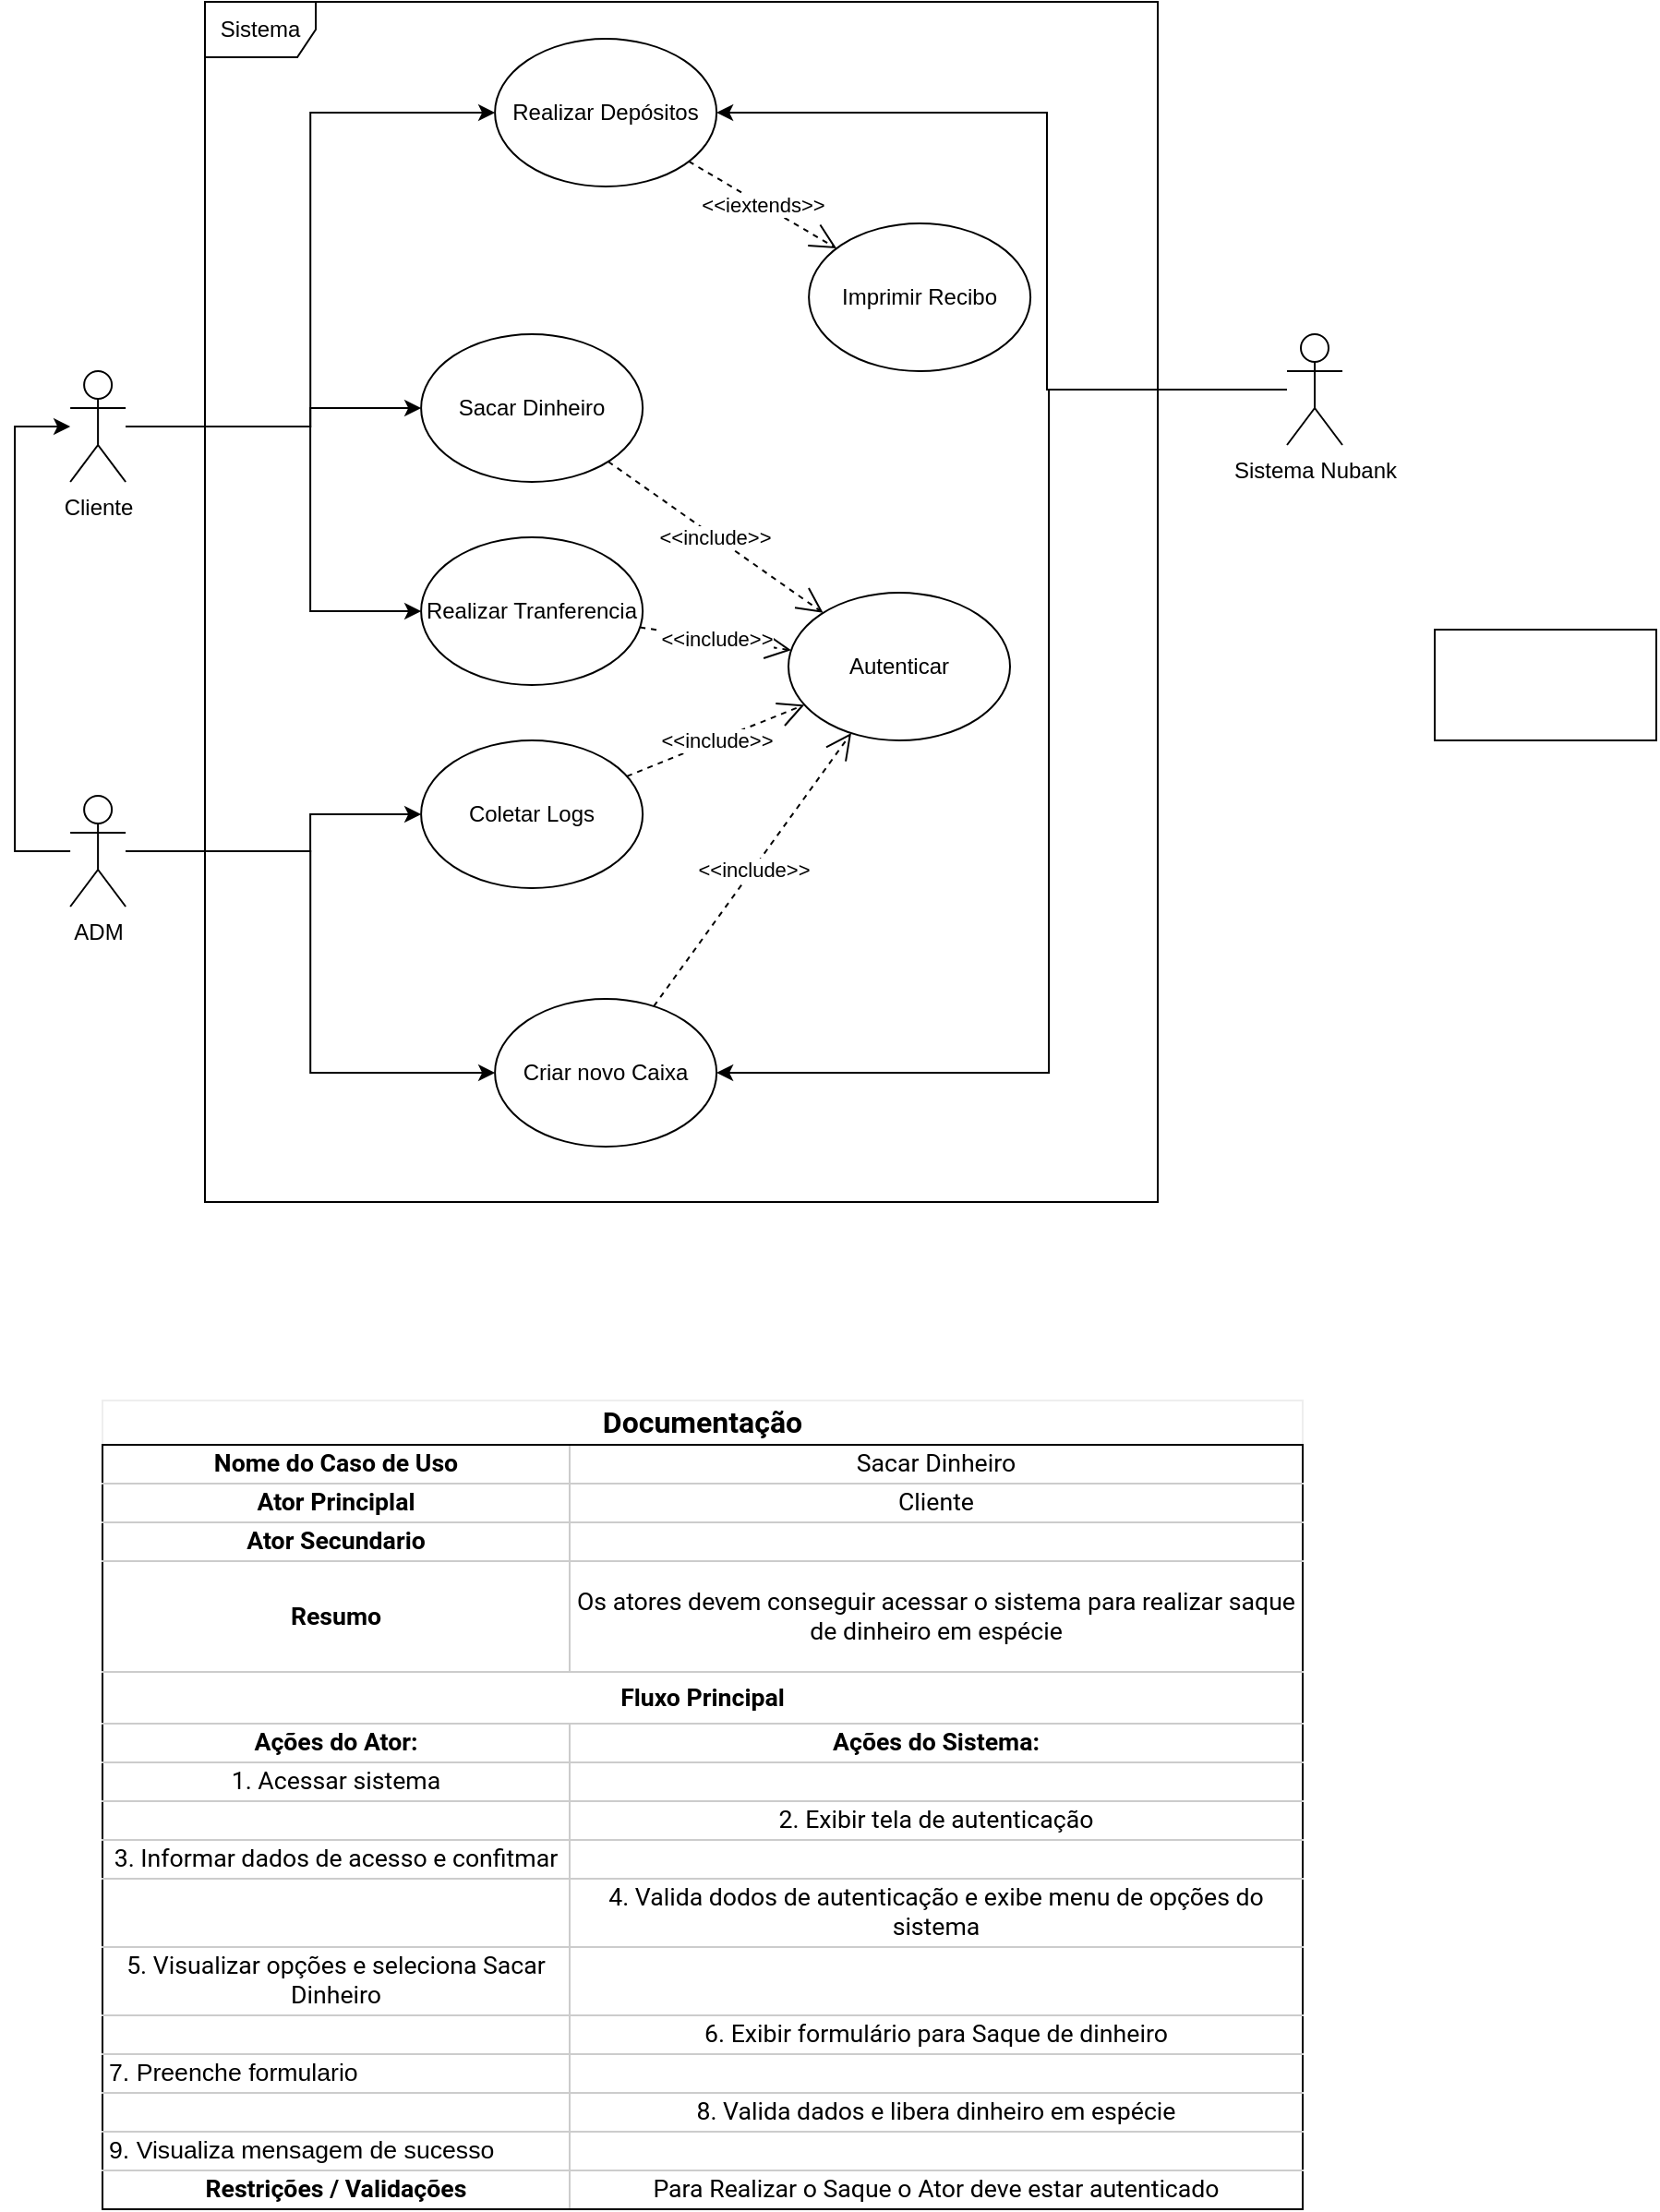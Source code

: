 <mxfile version="14.6.13" type="device"><diagram id="9dnmErnRcMxuacubNiG1" name="Página-1"><mxGraphModel dx="981" dy="567" grid="1" gridSize="10" guides="1" tooltips="1" connect="1" arrows="1" fold="1" page="1" pageScale="1" pageWidth="827" pageHeight="1169" math="0" shadow="0"><root><mxCell id="0"/><mxCell id="1" parent="0"/><mxCell id="70hRcZT8QfdFAS8wTrlS-41" value="" style="rounded=0;whiteSpace=wrap;html=1;" vertex="1" parent="1"><mxGeometry x="780" y="510" width="120" height="60" as="geometry"/></mxCell><mxCell id="70hRcZT8QfdFAS8wTrlS-15" style="edgeStyle=orthogonalEdgeStyle;rounded=0;orthogonalLoop=1;jettySize=auto;html=1;" edge="1" parent="1" source="70hRcZT8QfdFAS8wTrlS-2" target="70hRcZT8QfdFAS8wTrlS-12"><mxGeometry relative="1" as="geometry"><Array as="points"><mxPoint x="171.06" y="400"/><mxPoint x="171.06" y="390"/></Array></mxGeometry></mxCell><mxCell id="70hRcZT8QfdFAS8wTrlS-16" style="edgeStyle=orthogonalEdgeStyle;rounded=0;orthogonalLoop=1;jettySize=auto;html=1;entryX=0;entryY=0.5;entryDx=0;entryDy=0;" edge="1" parent="1" source="70hRcZT8QfdFAS8wTrlS-2" target="70hRcZT8QfdFAS8wTrlS-13"><mxGeometry relative="1" as="geometry"><Array as="points"><mxPoint x="171.06" y="400"/><mxPoint x="171.06" y="500"/></Array></mxGeometry></mxCell><mxCell id="70hRcZT8QfdFAS8wTrlS-17" style="edgeStyle=orthogonalEdgeStyle;rounded=0;orthogonalLoop=1;jettySize=auto;html=1;entryX=0;entryY=0.5;entryDx=0;entryDy=0;" edge="1" parent="1" source="70hRcZT8QfdFAS8wTrlS-2" target="70hRcZT8QfdFAS8wTrlS-14"><mxGeometry relative="1" as="geometry"/></mxCell><mxCell id="70hRcZT8QfdFAS8wTrlS-2" value="Cliente&lt;br&gt;" style="shape=umlActor;verticalLabelPosition=bottom;verticalAlign=top;html=1;" vertex="1" parent="1"><mxGeometry x="41.06" y="370" width="30" height="60" as="geometry"/></mxCell><mxCell id="70hRcZT8QfdFAS8wTrlS-11" style="edgeStyle=orthogonalEdgeStyle;rounded=0;orthogonalLoop=1;jettySize=auto;html=1;" edge="1" parent="1" source="70hRcZT8QfdFAS8wTrlS-7" target="70hRcZT8QfdFAS8wTrlS-2"><mxGeometry relative="1" as="geometry"><Array as="points"><mxPoint x="11.06" y="630"/><mxPoint x="11.06" y="400"/></Array></mxGeometry></mxCell><mxCell id="70hRcZT8QfdFAS8wTrlS-20" style="edgeStyle=orthogonalEdgeStyle;rounded=0;orthogonalLoop=1;jettySize=auto;html=1;" edge="1" parent="1" source="70hRcZT8QfdFAS8wTrlS-7" target="70hRcZT8QfdFAS8wTrlS-18"><mxGeometry relative="1" as="geometry"><Array as="points"><mxPoint x="171.06" y="630"/><mxPoint x="171.06" y="610"/></Array></mxGeometry></mxCell><mxCell id="70hRcZT8QfdFAS8wTrlS-21" style="edgeStyle=orthogonalEdgeStyle;rounded=0;orthogonalLoop=1;jettySize=auto;html=1;entryX=0;entryY=0.5;entryDx=0;entryDy=0;" edge="1" parent="1" source="70hRcZT8QfdFAS8wTrlS-7" target="70hRcZT8QfdFAS8wTrlS-19"><mxGeometry relative="1" as="geometry"/></mxCell><mxCell id="70hRcZT8QfdFAS8wTrlS-7" value="ADM" style="shape=umlActor;verticalLabelPosition=bottom;verticalAlign=top;html=1;outlineConnect=0;" vertex="1" parent="1"><mxGeometry x="41.06" y="600" width="30" height="60" as="geometry"/></mxCell><mxCell id="70hRcZT8QfdFAS8wTrlS-12" value="Sacar Dinheiro" style="ellipse;whiteSpace=wrap;html=1;" vertex="1" parent="1"><mxGeometry x="231.06" y="350" width="120" height="80" as="geometry"/></mxCell><mxCell id="70hRcZT8QfdFAS8wTrlS-13" value="Realizar Tranferencia" style="ellipse;whiteSpace=wrap;html=1;" vertex="1" parent="1"><mxGeometry x="231.06" y="460" width="120" height="80" as="geometry"/></mxCell><mxCell id="70hRcZT8QfdFAS8wTrlS-14" value="Realizar Depósitos" style="ellipse;whiteSpace=wrap;html=1;" vertex="1" parent="1"><mxGeometry x="271.06" y="190" width="120" height="80" as="geometry"/></mxCell><mxCell id="70hRcZT8QfdFAS8wTrlS-18" value="Coletar Logs" style="ellipse;whiteSpace=wrap;html=1;" vertex="1" parent="1"><mxGeometry x="231.06" y="570" width="120" height="80" as="geometry"/></mxCell><mxCell id="70hRcZT8QfdFAS8wTrlS-19" value="Criar novo Caixa" style="ellipse;whiteSpace=wrap;html=1;" vertex="1" parent="1"><mxGeometry x="271.06" y="710" width="120" height="80" as="geometry"/></mxCell><mxCell id="70hRcZT8QfdFAS8wTrlS-24" style="edgeStyle=orthogonalEdgeStyle;rounded=0;orthogonalLoop=1;jettySize=auto;html=1;entryX=1;entryY=0.5;entryDx=0;entryDy=0;" edge="1" parent="1" source="70hRcZT8QfdFAS8wTrlS-22" target="70hRcZT8QfdFAS8wTrlS-19"><mxGeometry relative="1" as="geometry"><Array as="points"><mxPoint x="571.06" y="380"/><mxPoint x="571.06" y="750"/></Array></mxGeometry></mxCell><mxCell id="70hRcZT8QfdFAS8wTrlS-25" style="edgeStyle=orthogonalEdgeStyle;rounded=0;orthogonalLoop=1;jettySize=auto;html=1;entryX=1;entryY=0.5;entryDx=0;entryDy=0;" edge="1" parent="1" source="70hRcZT8QfdFAS8wTrlS-22" target="70hRcZT8QfdFAS8wTrlS-14"><mxGeometry relative="1" as="geometry"><Array as="points"><mxPoint x="570" y="380"/><mxPoint x="570" y="230"/></Array></mxGeometry></mxCell><mxCell id="70hRcZT8QfdFAS8wTrlS-22" value="Sistema Nubank" style="shape=umlActor;verticalLabelPosition=bottom;verticalAlign=top;html=1;outlineConnect=0;" vertex="1" parent="1"><mxGeometry x="700" y="350" width="30" height="60" as="geometry"/></mxCell><mxCell id="70hRcZT8QfdFAS8wTrlS-26" value="Imprimir Recibo" style="ellipse;whiteSpace=wrap;html=1;" vertex="1" parent="1"><mxGeometry x="441.06" y="290" width="120" height="80" as="geometry"/></mxCell><mxCell id="70hRcZT8QfdFAS8wTrlS-29" value="Autenticar" style="ellipse;whiteSpace=wrap;html=1;" vertex="1" parent="1"><mxGeometry x="430" y="490" width="120" height="80" as="geometry"/></mxCell><mxCell id="70hRcZT8QfdFAS8wTrlS-33" value="&amp;lt;&amp;lt;include&amp;gt;&amp;gt;" style="endArrow=open;endSize=12;dashed=1;html=1;" edge="1" parent="1" source="70hRcZT8QfdFAS8wTrlS-13" target="70hRcZT8QfdFAS8wTrlS-29"><mxGeometry width="160" relative="1" as="geometry"><mxPoint x="371.06" y="380" as="sourcePoint"/><mxPoint x="531.06" y="380" as="targetPoint"/></mxGeometry></mxCell><mxCell id="70hRcZT8QfdFAS8wTrlS-34" value="&amp;lt;&amp;lt;include&amp;gt;&amp;gt;" style="endArrow=open;endSize=12;dashed=1;html=1;" edge="1" parent="1" source="70hRcZT8QfdFAS8wTrlS-12" target="70hRcZT8QfdFAS8wTrlS-29"><mxGeometry width="160" relative="1" as="geometry"><mxPoint x="387.352" y="384.552" as="sourcePoint"/><mxPoint x="494.73" y="325.417" as="targetPoint"/></mxGeometry></mxCell><mxCell id="70hRcZT8QfdFAS8wTrlS-36" value="&amp;lt;&amp;lt;include&amp;gt;&amp;gt;" style="endArrow=open;endSize=12;dashed=1;html=1;" edge="1" parent="1" source="70hRcZT8QfdFAS8wTrlS-18" target="70hRcZT8QfdFAS8wTrlS-29"><mxGeometry width="160" relative="1" as="geometry"><mxPoint x="359.752" y="501.692" as="sourcePoint"/><mxPoint x="452.367" y="488.302" as="targetPoint"/></mxGeometry></mxCell><mxCell id="70hRcZT8QfdFAS8wTrlS-37" value="&amp;lt;&amp;lt;iextends&amp;gt;&amp;gt;" style="endArrow=open;endSize=12;dashed=1;html=1;" edge="1" parent="1" source="70hRcZT8QfdFAS8wTrlS-14" target="70hRcZT8QfdFAS8wTrlS-26"><mxGeometry width="160" relative="1" as="geometry"><mxPoint x="343.618" y="591.803" as="sourcePoint"/><mxPoint x="468.668" y="508.308" as="targetPoint"/></mxGeometry></mxCell><mxCell id="70hRcZT8QfdFAS8wTrlS-39" value="&amp;lt;&amp;lt;include&amp;gt;&amp;gt;" style="endArrow=open;endSize=12;dashed=1;html=1;" edge="1" parent="1" source="70hRcZT8QfdFAS8wTrlS-19" target="70hRcZT8QfdFAS8wTrlS-29"><mxGeometry width="160" relative="1" as="geometry"><mxPoint x="343.618" y="591.803" as="sourcePoint"/><mxPoint x="468.668" y="508.308" as="targetPoint"/></mxGeometry></mxCell><mxCell id="70hRcZT8QfdFAS8wTrlS-47" value="Sistema" style="shape=umlFrame;whiteSpace=wrap;html=1;" vertex="1" parent="1"><mxGeometry x="114" y="170" width="516" height="650" as="geometry"/></mxCell><mxCell id="70hRcZT8QfdFAS8wTrlS-62" value="&lt;table cellspacing=&quot;0&quot; cellpadding=&quot;0&quot; dir=&quot;ltr&quot; border=&quot;1&quot; style=&quot;table-layout: fixed ; font-size: 10pt ; font-family: &amp;quot;arial&amp;quot; ; width: 0px ; border-collapse: collapse ; border: none&quot;&gt;&lt;colgroup&gt;&lt;col width=&quot;253&quot;&gt;&lt;col width=&quot;397&quot;&gt;&lt;/colgroup&gt;&lt;tbody&gt;&lt;tr style=&quot;height: 21px&quot;&gt;&lt;td style=&quot;border-bottom: 1px solid rgb(0, 0, 0); overflow: hidden; padding: 2px 3px; vertical-align: middle; font-family: roboto; font-size: 12pt; font-weight: bold; overflow-wrap: break-word; text-align: center;&quot; rowspan=&quot;1&quot; colspan=&quot;2&quot;&gt;Documentação&lt;/td&gt;&lt;/tr&gt;&lt;tr style=&quot;height: 21px&quot;&gt;&lt;td style=&quot;border-right: 1px solid rgb(204, 204, 204); border-bottom: 1px solid rgb(204, 204, 204); border-left: 1px solid rgb(0, 0, 0); overflow: hidden; padding: 2px 3px; vertical-align: middle; font-family: roboto; font-weight: bold; overflow-wrap: break-word; text-align: center;&quot;&gt;Nome do Caso de Uso&lt;/td&gt;&lt;td style=&quot;border-right: 1px solid rgb(0, 0, 0); border-bottom: 1px solid rgb(204, 204, 204); overflow: hidden; padding: 2px 3px; vertical-align: middle; font-family: roboto; font-weight: normal; overflow-wrap: break-word; text-align: center;&quot;&gt;Sacar Dinheiro&lt;/td&gt;&lt;/tr&gt;&lt;tr style=&quot;height: 21px&quot;&gt;&lt;td style=&quot;border-right: 1px solid rgb(204, 204, 204); border-bottom: 1px solid rgb(204, 204, 204); border-left: 1px solid rgb(0, 0, 0); overflow: hidden; padding: 2px 3px; vertical-align: middle; font-family: roboto; font-weight: bold; overflow-wrap: break-word; text-align: center;&quot;&gt;Ator Principlal&lt;/td&gt;&lt;td style=&quot;border-right: 1px solid rgb(0, 0, 0); border-bottom: 1px solid rgb(204, 204, 204); overflow: hidden; padding: 2px 3px; vertical-align: middle; font-family: roboto; font-weight: normal; overflow-wrap: break-word; text-align: center;&quot;&gt;Cliente&lt;/td&gt;&lt;/tr&gt;&lt;tr style=&quot;height: 21px&quot;&gt;&lt;td style=&quot;border-right: 1px solid rgb(204, 204, 204); border-bottom: 1px solid rgb(204, 204, 204); border-left: 1px solid rgb(0, 0, 0); overflow: hidden; padding: 2px 3px; vertical-align: middle; font-family: roboto; font-weight: bold; overflow-wrap: break-word; text-align: center;&quot;&gt;Ator Secundario&lt;/td&gt;&lt;td style=&quot;border-right: 1px solid #000000 ; border-bottom: 1px solid #cccccc ; overflow: hidden ; padding: 2px 3px 2px 3px ; vertical-align: middle&quot;&gt;&lt;/td&gt;&lt;/tr&gt;&lt;tr style=&quot;height: 60px&quot;&gt;&lt;td style=&quot;border-right: 1px solid rgb(204, 204, 204); border-bottom: 1px solid rgb(204, 204, 204); border-left: 1px solid rgb(0, 0, 0); overflow: hidden; padding: 2px 3px; vertical-align: middle; font-family: roboto; font-weight: bold; overflow-wrap: break-word; text-align: center;&quot;&gt;Resumo&lt;/td&gt;&lt;td style=&quot;border-right: 1px solid rgb(0, 0, 0); border-bottom: 1px solid rgb(204, 204, 204); overflow: hidden; padding: 2px 3px; vertical-align: middle; font-family: roboto; font-weight: normal; overflow-wrap: break-word; text-align: center;&quot;&gt;Os atores devem conseguir acessar o sistema para realizar saque de dinheiro em espécie&lt;/td&gt;&lt;/tr&gt;&lt;tr style=&quot;height: 28px&quot;&gt;&lt;td style=&quot;border-right: 1px solid rgb(0, 0, 0); border-bottom: 1px solid rgb(204, 204, 204); border-left: 1px solid rgb(0, 0, 0); overflow: hidden; padding: 2px 3px; vertical-align: middle; font-family: roboto; font-weight: bold; overflow-wrap: break-word; text-align: center;&quot; rowspan=&quot;1&quot; colspan=&quot;2&quot;&gt;Fluxo Principal&lt;/td&gt;&lt;/tr&gt;&lt;tr style=&quot;height: 21px&quot;&gt;&lt;td style=&quot;border-right: 1px solid rgb(204, 204, 204); border-bottom: 1px solid rgb(204, 204, 204); border-left: 1px solid rgb(0, 0, 0); overflow: hidden; padding: 2px 3px; vertical-align: middle; font-family: roboto; font-weight: bold; overflow-wrap: break-word; text-align: center;&quot;&gt;Ações do Ator:&lt;/td&gt;&lt;td style=&quot;border-right: 1px solid rgb(0, 0, 0); border-bottom: 1px solid rgb(204, 204, 204); overflow: hidden; padding: 2px 3px; vertical-align: middle; font-family: roboto; font-weight: bold; overflow-wrap: break-word; text-align: center;&quot;&gt;Ações do Sistema:&lt;/td&gt;&lt;/tr&gt;&lt;tr style=&quot;height: 21px&quot;&gt;&lt;td style=&quot;border-right: 1px solid rgb(204, 204, 204); border-bottom: 1px solid rgb(204, 204, 204); border-left: 1px solid rgb(0, 0, 0); overflow: hidden; padding: 2px 3px; vertical-align: middle; font-family: roboto; font-weight: normal; overflow-wrap: break-word; text-align: center;&quot;&gt;1. Acessar sistema&lt;/td&gt;&lt;td style=&quot;border-right: 1px solid #000000 ; border-bottom: 1px solid #cccccc ; overflow: hidden ; padding: 2px 3px 2px 3px ; vertical-align: middle&quot;&gt;&lt;/td&gt;&lt;/tr&gt;&lt;tr style=&quot;height: 21px&quot;&gt;&lt;td style=&quot;border-right: 1px solid #cccccc ; border-bottom: 1px solid #cccccc ; border-left: 1px solid #000000 ; overflow: hidden ; padding: 2px 3px 2px 3px ; vertical-align: middle&quot;&gt;&lt;/td&gt;&lt;td style=&quot;border-right: 1px solid rgb(0, 0, 0); border-bottom: 1px solid rgb(204, 204, 204); overflow: hidden; padding: 2px 3px; vertical-align: middle; font-family: roboto; font-weight: normal; overflow-wrap: break-word; text-align: center;&quot;&gt;2. Exibir tela de autenticação&lt;/td&gt;&lt;/tr&gt;&lt;tr style=&quot;height: 21px&quot;&gt;&lt;td style=&quot;border-right: 1px solid rgb(204, 204, 204); border-bottom: 1px solid rgb(204, 204, 204); border-left: 1px solid rgb(0, 0, 0); overflow: hidden; padding: 2px 3px; vertical-align: middle; font-family: roboto; font-weight: normal; overflow-wrap: break-word; text-align: center;&quot;&gt;3. Informar dados de acesso e confitmar&lt;/td&gt;&lt;td style=&quot;border-right: 1px solid #000000 ; border-bottom: 1px solid #cccccc ; overflow: hidden ; padding: 2px 3px 2px 3px ; vertical-align: middle&quot;&gt;&lt;/td&gt;&lt;/tr&gt;&lt;tr style=&quot;height: 21px&quot;&gt;&lt;td style=&quot;border-right: 1px solid #cccccc ; border-bottom: 1px solid #cccccc ; border-left: 1px solid #000000 ; overflow: hidden ; padding: 2px 3px 2px 3px ; vertical-align: middle&quot;&gt;&lt;/td&gt;&lt;td style=&quot;border-right: 1px solid rgb(0, 0, 0); border-bottom: 1px solid rgb(204, 204, 204); overflow: hidden; padding: 2px 3px; vertical-align: middle; font-family: roboto; font-weight: normal; overflow-wrap: break-word; text-align: center;&quot;&gt;4. Valida dodos de autenticação e exibe menu de opções do sistema&lt;/td&gt;&lt;/tr&gt;&lt;tr style=&quot;height: 21px&quot;&gt;&lt;td style=&quot;border-right: 1px solid rgb(204, 204, 204); border-bottom: 1px solid rgb(204, 204, 204); border-left: 1px solid rgb(0, 0, 0); overflow: hidden; padding: 2px 3px; vertical-align: middle; font-family: roboto; font-weight: normal; overflow-wrap: break-word; text-align: center;&quot;&gt;5. Visualizar opções e seleciona Sacar Dinheiro&lt;/td&gt;&lt;td style=&quot;border-right: 1px solid #000000 ; border-bottom: 1px solid #cccccc ; overflow: hidden ; padding: 2px 3px 2px 3px ; vertical-align: middle&quot;&gt;&lt;/td&gt;&lt;/tr&gt;&lt;tr style=&quot;height: 21px&quot;&gt;&lt;td style=&quot;border-right: 1px solid #cccccc ; border-bottom: 1px solid #cccccc ; border-left: 1px solid #000000 ; overflow: hidden ; padding: 2px 3px 2px 3px ; vertical-align: middle&quot;&gt;&lt;/td&gt;&lt;td style=&quot;border-right: 1px solid rgb(0, 0, 0); border-bottom: 1px solid rgb(204, 204, 204); overflow: hidden; padding: 2px 3px; vertical-align: middle; font-family: roboto; font-weight: normal; overflow-wrap: break-word; text-align: center;&quot;&gt;6. Exibir formulário para Saque de dinheiro&lt;/td&gt;&lt;/tr&gt;&lt;tr style=&quot;height: 21px&quot;&gt;&lt;td style=&quot;border-right: 1px solid #cccccc ; border-bottom: 1px solid #cccccc ; border-left: 1px solid #000000 ; overflow: hidden ; padding: 2px 3px 2px 3px ; vertical-align: middle&quot;&gt;7. Preenche formulario&lt;/td&gt;&lt;td style=&quot;border-right: 1px solid #000000 ; border-bottom: 1px solid #cccccc ; overflow: hidden ; padding: 2px 3px 2px 3px ; vertical-align: middle&quot;&gt;&lt;/td&gt;&lt;/tr&gt;&lt;tr style=&quot;height: 21px&quot;&gt;&lt;td style=&quot;border-right: 1px solid #cccccc ; border-bottom: 1px solid #cccccc ; border-left: 1px solid #000000 ; overflow: hidden ; padding: 2px 3px 2px 3px ; vertical-align: middle&quot;&gt;&lt;/td&gt;&lt;td style=&quot;border-right: 1px solid rgb(0, 0, 0); border-bottom: 1px solid rgb(204, 204, 204); overflow: hidden; padding: 2px 3px; vertical-align: middle; font-family: roboto; font-weight: normal; overflow-wrap: break-word; text-align: center;&quot;&gt;8. Valida dados e libera dinheiro em espécie&lt;/td&gt;&lt;/tr&gt;&lt;tr style=&quot;height: 21px&quot;&gt;&lt;td style=&quot;border-right: 1px solid #cccccc ; border-bottom: 1px solid #cccccc ; border-left: 1px solid #000000 ; overflow: hidden ; padding: 2px 3px 2px 3px ; vertical-align: middle&quot;&gt;9. Visualiza mensagem de sucesso&lt;/td&gt;&lt;td style=&quot;border-right: 1px solid rgb(0, 0, 0); border-bottom: 1px solid rgb(204, 204, 204); overflow: hidden; padding: 2px 3px; vertical-align: middle; font-family: roboto; font-weight: normal; overflow-wrap: break-word; text-align: center;&quot;&gt;&lt;/td&gt;&lt;/tr&gt;&lt;tr style=&quot;height: 21px&quot;&gt;&lt;td style=&quot;border-right: 1px solid rgb(204, 204, 204); border-bottom: 1px solid rgb(0, 0, 0); border-left: 1px solid rgb(0, 0, 0); overflow: hidden; padding: 2px 3px; vertical-align: middle; font-family: roboto; font-weight: bold; overflow-wrap: break-word; text-align: center;&quot;&gt;Restrições / Validações&lt;/td&gt;&lt;td style=&quot;border-right: 1px solid rgb(0, 0, 0); border-bottom: 1px solid rgb(0, 0, 0); overflow: hidden; padding: 2px 3px; vertical-align: middle; font-family: roboto; font-weight: normal; overflow-wrap: break-word; text-align: center;&quot;&gt;Para Realizar o Saque o Ator deve estar autenticado&lt;/td&gt;&lt;/tr&gt;&lt;/tbody&gt;&lt;/table&gt;" style="text;whiteSpace=wrap;html=1;" vertex="1" parent="1"><mxGeometry x="56.06" y="920" width="550" height="440" as="geometry"/></mxCell></root></mxGraphModel></diagram></mxfile>